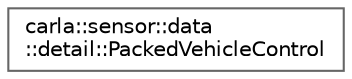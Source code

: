 digraph "类继承关系图"
{
 // INTERACTIVE_SVG=YES
 // LATEX_PDF_SIZE
  bgcolor="transparent";
  edge [fontname=Helvetica,fontsize=10,labelfontname=Helvetica,labelfontsize=10];
  node [fontname=Helvetica,fontsize=10,shape=box,height=0.2,width=0.4];
  rankdir="LR";
  Node0 [id="Node000000",label="carla::sensor::data\l::detail::PackedVehicleControl",height=0.2,width=0.4,color="grey40", fillcolor="white", style="filled",URL="$d9/d06/classcarla_1_1sensor_1_1data_1_1detail_1_1PackedVehicleControl.html",tooltip=" "];
}
